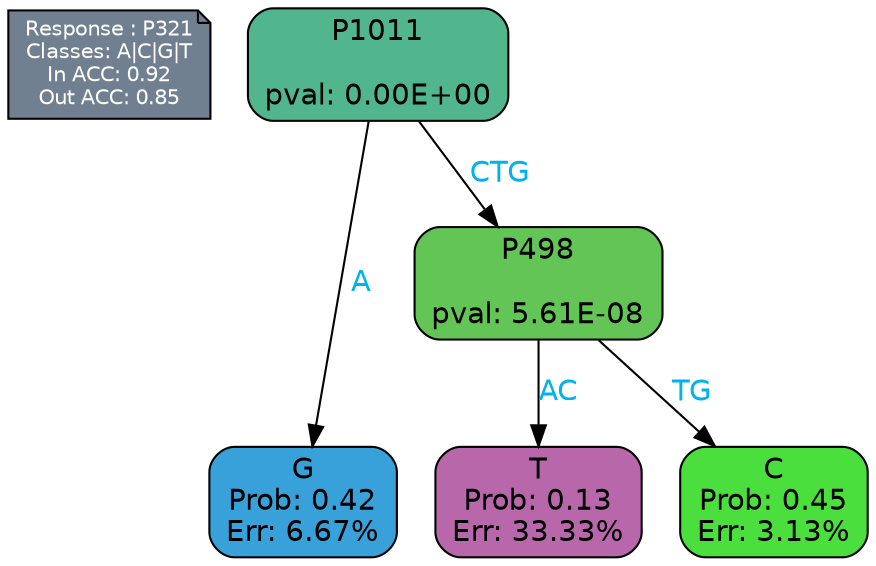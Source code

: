 digraph Tree {
node [shape=box, style="filled, rounded", color="black", fontname=helvetica] ;
graph [ranksep=equally, splines=polylines, bgcolor=transparent, dpi=600] ;
edge [fontname=helvetica] ;
LEGEND [label="Response : P321
Classes: A|C|G|T
In ACC: 0.92
Out ACC: 0.85
",shape=note,align=left,style=filled,fillcolor="slategray",fontcolor="white",fontsize=10];1 [label="P1011

pval: 0.00E+00", fillcolor="#51b68d"] ;
2 [label="G
Prob: 0.42
Err: 6.67%", fillcolor="#39a1d9"] ;
3 [label="P498

pval: 5.61E-08", fillcolor="#63c556"] ;
4 [label="T
Prob: 0.13
Err: 33.33%", fillcolor="#b867ab"] ;
5 [label="C
Prob: 0.45
Err: 3.13%", fillcolor="#4bdf3e"] ;
1 -> 2 [label="A",fontcolor=deepskyblue2] ;
1 -> 3 [label="CTG",fontcolor=deepskyblue2] ;
3 -> 4 [label="AC",fontcolor=deepskyblue2] ;
3 -> 5 [label="TG",fontcolor=deepskyblue2] ;
{rank = same; 2;4;5;}{rank = same; LEGEND;1;}}